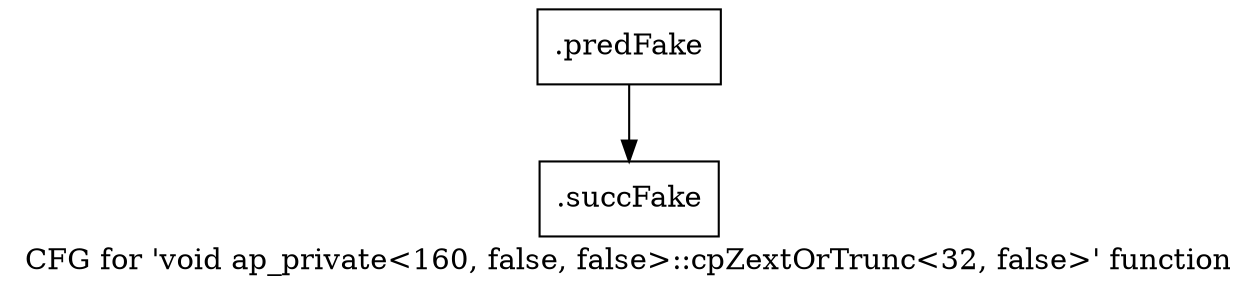 digraph "CFG for 'void ap_private\<160, false, false\>::cpZextOrTrunc\<32, false\>' function" {
	label="CFG for 'void ap_private\<160, false, false\>::cpZextOrTrunc\<32, false\>' function";

	Node0x5d45ec0 [shape=record,filename="",linenumber="",label="{.predFake}"];
	Node0x5d45ec0 -> Node0x616aa70[ callList="" memoryops="" filename="/mnt/xilinx/Vitis_HLS/2021.2/include/etc/ap_private.h" execusionnum="5"];
	Node0x616aa70 [shape=record,filename="/mnt/xilinx/Vitis_HLS/2021.2/include/etc/ap_private.h",linenumber="5508",label="{.succFake}"];
}
